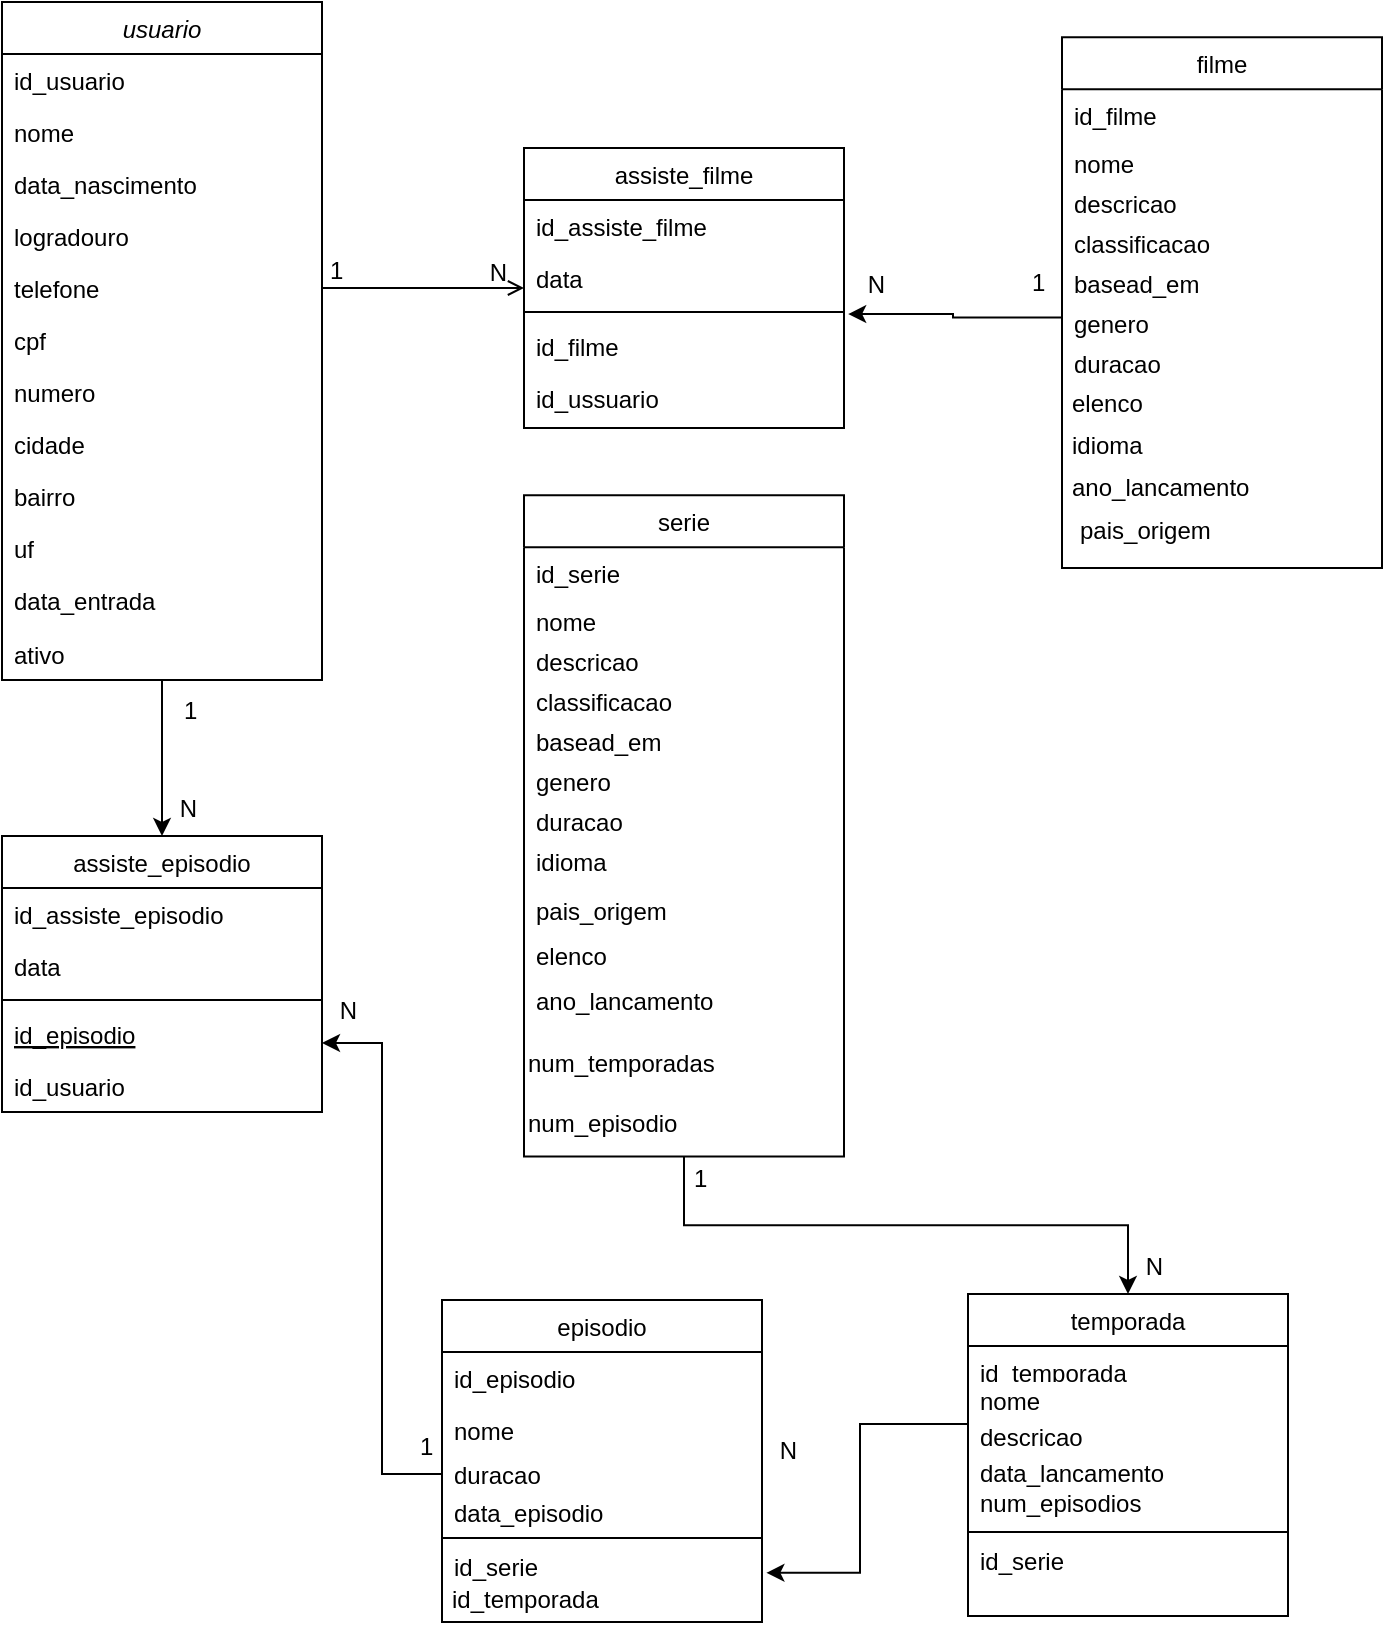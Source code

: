 <mxfile version="13.9.9" type="device"><diagram id="C5RBs43oDa-KdzZeNtuy" name="Page-1"><mxGraphModel dx="1008" dy="483" grid="1" gridSize="10" guides="1" tooltips="1" connect="1" arrows="1" fold="1" page="1" pageScale="1" pageWidth="827" pageHeight="1169" math="0" shadow="0"><root><mxCell id="WIyWlLk6GJQsqaUBKTNV-0"/><mxCell id="WIyWlLk6GJQsqaUBKTNV-1" parent="WIyWlLk6GJQsqaUBKTNV-0"/><mxCell id="2j2BUUbPrXLqcqfpvfgH-19" style="edgeStyle=orthogonalEdgeStyle;rounded=0;orthogonalLoop=1;jettySize=auto;html=1;exitX=0.5;exitY=1;exitDx=0;exitDy=0;entryX=0.5;entryY=0;entryDx=0;entryDy=0;" parent="WIyWlLk6GJQsqaUBKTNV-1" source="zkfFHV4jXpPFQw0GAbJ--0" target="zkfFHV4jXpPFQw0GAbJ--6" edge="1"><mxGeometry relative="1" as="geometry"/></mxCell><mxCell id="zkfFHV4jXpPFQw0GAbJ--0" value="usuario" style="swimlane;fontStyle=2;align=center;verticalAlign=top;childLayout=stackLayout;horizontal=1;startSize=26;horizontalStack=0;resizeParent=1;resizeLast=0;collapsible=1;marginBottom=0;rounded=0;shadow=0;strokeWidth=1;" parent="WIyWlLk6GJQsqaUBKTNV-1" vertex="1"><mxGeometry x="41" y="37" width="160" height="339" as="geometry"><mxRectangle x="230" y="140" width="160" height="26" as="alternateBounds"/></mxGeometry></mxCell><mxCell id="zkfFHV4jXpPFQw0GAbJ--1" value="id_usuario" style="text;align=left;verticalAlign=top;spacingLeft=4;spacingRight=4;overflow=hidden;rotatable=0;points=[[0,0.5],[1,0.5]];portConstraint=eastwest;" parent="zkfFHV4jXpPFQw0GAbJ--0" vertex="1"><mxGeometry y="26" width="160" height="26" as="geometry"/></mxCell><mxCell id="zkfFHV4jXpPFQw0GAbJ--2" value="nome" style="text;align=left;verticalAlign=top;spacingLeft=4;spacingRight=4;overflow=hidden;rotatable=0;points=[[0,0.5],[1,0.5]];portConstraint=eastwest;rounded=0;shadow=0;html=0;" parent="zkfFHV4jXpPFQw0GAbJ--0" vertex="1"><mxGeometry y="52" width="160" height="26" as="geometry"/></mxCell><mxCell id="zkfFHV4jXpPFQw0GAbJ--3" value="data_nascimento&#10;" style="text;align=left;verticalAlign=top;spacingLeft=4;spacingRight=4;overflow=hidden;rotatable=0;points=[[0,0.5],[1,0.5]];portConstraint=eastwest;rounded=0;shadow=0;html=0;" parent="zkfFHV4jXpPFQw0GAbJ--0" vertex="1"><mxGeometry y="78" width="160" height="26" as="geometry"/></mxCell><mxCell id="2j2BUUbPrXLqcqfpvfgH-0" value="logradouro" style="text;align=left;verticalAlign=top;spacingLeft=4;spacingRight=4;overflow=hidden;rotatable=0;points=[[0,0.5],[1,0.5]];portConstraint=eastwest;rounded=0;shadow=0;html=0;" parent="zkfFHV4jXpPFQw0GAbJ--0" vertex="1"><mxGeometry y="104" width="160" height="26" as="geometry"/></mxCell><mxCell id="2j2BUUbPrXLqcqfpvfgH-7" value="telefone" style="text;align=left;verticalAlign=top;spacingLeft=4;spacingRight=4;overflow=hidden;rotatable=0;points=[[0,0.5],[1,0.5]];portConstraint=eastwest;rounded=0;shadow=0;html=0;" parent="zkfFHV4jXpPFQw0GAbJ--0" vertex="1"><mxGeometry y="130" width="160" height="26" as="geometry"/></mxCell><mxCell id="2j2BUUbPrXLqcqfpvfgH-8" value="cpf" style="text;align=left;verticalAlign=top;spacingLeft=4;spacingRight=4;overflow=hidden;rotatable=0;points=[[0,0.5],[1,0.5]];portConstraint=eastwest;rounded=0;shadow=0;html=0;" parent="zkfFHV4jXpPFQw0GAbJ--0" vertex="1"><mxGeometry y="156" width="160" height="26" as="geometry"/></mxCell><mxCell id="2j2BUUbPrXLqcqfpvfgH-2" value="numero" style="text;align=left;verticalAlign=top;spacingLeft=4;spacingRight=4;overflow=hidden;rotatable=0;points=[[0,0.5],[1,0.5]];portConstraint=eastwest;rounded=0;shadow=0;html=0;" parent="zkfFHV4jXpPFQw0GAbJ--0" vertex="1"><mxGeometry y="182" width="160" height="26" as="geometry"/></mxCell><mxCell id="2j2BUUbPrXLqcqfpvfgH-4" value="cidade" style="text;align=left;verticalAlign=top;spacingLeft=4;spacingRight=4;overflow=hidden;rotatable=0;points=[[0,0.5],[1,0.5]];portConstraint=eastwest;rounded=0;shadow=0;html=0;" parent="zkfFHV4jXpPFQw0GAbJ--0" vertex="1"><mxGeometry y="208" width="160" height="26" as="geometry"/></mxCell><mxCell id="2j2BUUbPrXLqcqfpvfgH-3" value="bairro" style="text;align=left;verticalAlign=top;spacingLeft=4;spacingRight=4;overflow=hidden;rotatable=0;points=[[0,0.5],[1,0.5]];portConstraint=eastwest;rounded=0;shadow=0;html=0;" parent="zkfFHV4jXpPFQw0GAbJ--0" vertex="1"><mxGeometry y="234" width="160" height="26" as="geometry"/></mxCell><mxCell id="2j2BUUbPrXLqcqfpvfgH-5" value="uf" style="text;align=left;verticalAlign=top;spacingLeft=4;spacingRight=4;overflow=hidden;rotatable=0;points=[[0,0.5],[1,0.5]];portConstraint=eastwest;rounded=0;shadow=0;html=0;" parent="zkfFHV4jXpPFQw0GAbJ--0" vertex="1"><mxGeometry y="260" width="160" height="26" as="geometry"/></mxCell><mxCell id="2j2BUUbPrXLqcqfpvfgH-1" value="data_entrada" style="text;align=left;verticalAlign=top;spacingLeft=4;spacingRight=4;overflow=hidden;rotatable=0;points=[[0,0.5],[1,0.5]];portConstraint=eastwest;rounded=0;shadow=0;html=0;" parent="zkfFHV4jXpPFQw0GAbJ--0" vertex="1"><mxGeometry y="286" width="160" height="27" as="geometry"/></mxCell><mxCell id="2j2BUUbPrXLqcqfpvfgH-6" value="ativo" style="text;align=left;verticalAlign=top;spacingLeft=4;spacingRight=4;overflow=hidden;rotatable=0;points=[[0,0.5],[1,0.5]];portConstraint=eastwest;rounded=0;shadow=0;html=0;" parent="zkfFHV4jXpPFQw0GAbJ--0" vertex="1"><mxGeometry y="313" width="160" height="26" as="geometry"/></mxCell><mxCell id="zkfFHV4jXpPFQw0GAbJ--6" value="assiste_episodio" style="swimlane;fontStyle=0;align=center;verticalAlign=top;childLayout=stackLayout;horizontal=1;startSize=26;horizontalStack=0;resizeParent=1;resizeLast=0;collapsible=1;marginBottom=0;rounded=0;shadow=0;strokeWidth=1;" parent="WIyWlLk6GJQsqaUBKTNV-1" vertex="1"><mxGeometry x="41" y="454" width="160" height="138" as="geometry"><mxRectangle x="130" y="380" width="160" height="26" as="alternateBounds"/></mxGeometry></mxCell><mxCell id="zkfFHV4jXpPFQw0GAbJ--7" value="id_assiste_episodio" style="text;align=left;verticalAlign=top;spacingLeft=4;spacingRight=4;overflow=hidden;rotatable=0;points=[[0,0.5],[1,0.5]];portConstraint=eastwest;" parent="zkfFHV4jXpPFQw0GAbJ--6" vertex="1"><mxGeometry y="26" width="160" height="26" as="geometry"/></mxCell><mxCell id="zkfFHV4jXpPFQw0GAbJ--8" value="data" style="text;align=left;verticalAlign=top;spacingLeft=4;spacingRight=4;overflow=hidden;rotatable=0;points=[[0,0.5],[1,0.5]];portConstraint=eastwest;rounded=0;shadow=0;html=0;" parent="zkfFHV4jXpPFQw0GAbJ--6" vertex="1"><mxGeometry y="52" width="160" height="26" as="geometry"/></mxCell><mxCell id="zkfFHV4jXpPFQw0GAbJ--9" value="" style="line;html=1;strokeWidth=1;align=left;verticalAlign=middle;spacingTop=-1;spacingLeft=3;spacingRight=3;rotatable=0;labelPosition=right;points=[];portConstraint=eastwest;" parent="zkfFHV4jXpPFQw0GAbJ--6" vertex="1"><mxGeometry y="78" width="160" height="8" as="geometry"/></mxCell><mxCell id="zkfFHV4jXpPFQw0GAbJ--10" value="id_episodio" style="text;align=left;verticalAlign=top;spacingLeft=4;spacingRight=4;overflow=hidden;rotatable=0;points=[[0,0.5],[1,0.5]];portConstraint=eastwest;fontStyle=4" parent="zkfFHV4jXpPFQw0GAbJ--6" vertex="1"><mxGeometry y="86" width="160" height="26" as="geometry"/></mxCell><mxCell id="zkfFHV4jXpPFQw0GAbJ--11" value="id_usuario" style="text;align=left;verticalAlign=top;spacingLeft=4;spacingRight=4;overflow=hidden;rotatable=0;points=[[0,0.5],[1,0.5]];portConstraint=eastwest;" parent="zkfFHV4jXpPFQw0GAbJ--6" vertex="1"><mxGeometry y="112" width="160" height="26" as="geometry"/></mxCell><mxCell id="zkfFHV4jXpPFQw0GAbJ--17" value="assiste_filme" style="swimlane;fontStyle=0;align=center;verticalAlign=top;childLayout=stackLayout;horizontal=1;startSize=26;horizontalStack=0;resizeParent=1;resizeLast=0;collapsible=1;marginBottom=0;rounded=0;shadow=0;strokeWidth=1;" parent="WIyWlLk6GJQsqaUBKTNV-1" vertex="1"><mxGeometry x="302" y="110" width="160" height="140" as="geometry"><mxRectangle x="550" y="140" width="160" height="26" as="alternateBounds"/></mxGeometry></mxCell><mxCell id="zkfFHV4jXpPFQw0GAbJ--18" value="id_assiste_filme" style="text;align=left;verticalAlign=top;spacingLeft=4;spacingRight=4;overflow=hidden;rotatable=0;points=[[0,0.5],[1,0.5]];portConstraint=eastwest;" parent="zkfFHV4jXpPFQw0GAbJ--17" vertex="1"><mxGeometry y="26" width="160" height="26" as="geometry"/></mxCell><mxCell id="zkfFHV4jXpPFQw0GAbJ--19" value="data" style="text;align=left;verticalAlign=top;spacingLeft=4;spacingRight=4;overflow=hidden;rotatable=0;points=[[0,0.5],[1,0.5]];portConstraint=eastwest;rounded=0;shadow=0;html=0;" parent="zkfFHV4jXpPFQw0GAbJ--17" vertex="1"><mxGeometry y="52" width="160" height="26" as="geometry"/></mxCell><mxCell id="zkfFHV4jXpPFQw0GAbJ--23" value="" style="line;html=1;strokeWidth=1;align=left;verticalAlign=middle;spacingTop=-1;spacingLeft=3;spacingRight=3;rotatable=0;labelPosition=right;points=[];portConstraint=eastwest;" parent="zkfFHV4jXpPFQw0GAbJ--17" vertex="1"><mxGeometry y="78" width="160" height="8" as="geometry"/></mxCell><mxCell id="zkfFHV4jXpPFQw0GAbJ--24" value="id_filme" style="text;align=left;verticalAlign=top;spacingLeft=4;spacingRight=4;overflow=hidden;rotatable=0;points=[[0,0.5],[1,0.5]];portConstraint=eastwest;" parent="zkfFHV4jXpPFQw0GAbJ--17" vertex="1"><mxGeometry y="86" width="160" height="26" as="geometry"/></mxCell><mxCell id="zkfFHV4jXpPFQw0GAbJ--25" value="id_ussuario" style="text;align=left;verticalAlign=top;spacingLeft=4;spacingRight=4;overflow=hidden;rotatable=0;points=[[0,0.5],[1,0.5]];portConstraint=eastwest;" parent="zkfFHV4jXpPFQw0GAbJ--17" vertex="1"><mxGeometry y="112" width="160" height="26" as="geometry"/></mxCell><mxCell id="zkfFHV4jXpPFQw0GAbJ--26" value="" style="endArrow=open;shadow=0;strokeWidth=1;rounded=0;endFill=1;edgeStyle=elbowEdgeStyle;elbow=vertical;" parent="WIyWlLk6GJQsqaUBKTNV-1" source="zkfFHV4jXpPFQw0GAbJ--0" target="zkfFHV4jXpPFQw0GAbJ--17" edge="1"><mxGeometry x="0.5" y="41" relative="1" as="geometry"><mxPoint x="380" y="192" as="sourcePoint"/><mxPoint x="540" y="192" as="targetPoint"/><mxPoint x="-40" y="32" as="offset"/></mxGeometry></mxCell><mxCell id="zkfFHV4jXpPFQw0GAbJ--27" value="1" style="resizable=0;align=left;verticalAlign=bottom;labelBackgroundColor=none;fontSize=12;" parent="zkfFHV4jXpPFQw0GAbJ--26" connectable="0" vertex="1"><mxGeometry x="-1" relative="1" as="geometry"><mxPoint x="2" as="offset"/></mxGeometry></mxCell><mxCell id="zkfFHV4jXpPFQw0GAbJ--28" value="N" style="resizable=0;align=right;verticalAlign=bottom;labelBackgroundColor=none;fontSize=12;" parent="zkfFHV4jXpPFQw0GAbJ--26" connectable="0" vertex="1"><mxGeometry x="1" relative="1" as="geometry"><mxPoint x="-7" y="1" as="offset"/></mxGeometry></mxCell><mxCell id="2j2BUUbPrXLqcqfpvfgH-16" value="" style="group" parent="WIyWlLk6GJQsqaUBKTNV-1" vertex="1" connectable="0"><mxGeometry x="260" y="686" width="161" height="168" as="geometry"/></mxCell><mxCell id="zkfFHV4jXpPFQw0GAbJ--13" value="episodio" style="swimlane;fontStyle=0;align=center;verticalAlign=top;childLayout=stackLayout;horizontal=1;startSize=26;horizontalStack=0;resizeParent=1;resizeLast=0;collapsible=1;marginBottom=0;rounded=0;shadow=0;strokeWidth=1;" parent="2j2BUUbPrXLqcqfpvfgH-16" vertex="1"><mxGeometry x="1" width="160" height="161" as="geometry"><mxRectangle x="340" y="380" width="170" height="26" as="alternateBounds"/></mxGeometry></mxCell><mxCell id="zkfFHV4jXpPFQw0GAbJ--14" value="id_episodio" style="text;align=left;verticalAlign=top;spacingLeft=4;spacingRight=4;overflow=hidden;rotatable=0;points=[[0,0.5],[1,0.5]];portConstraint=eastwest;" parent="zkfFHV4jXpPFQw0GAbJ--13" vertex="1"><mxGeometry y="26" width="160" height="26" as="geometry"/></mxCell><mxCell id="2j2BUUbPrXLqcqfpvfgH-10" value="nome" style="text;align=left;verticalAlign=top;spacingLeft=4;spacingRight=4;overflow=hidden;rotatable=0;points=[[0,0.5],[1,0.5]];portConstraint=eastwest;" parent="zkfFHV4jXpPFQw0GAbJ--13" vertex="1"><mxGeometry y="52" width="160" height="26" as="geometry"/></mxCell><mxCell id="2j2BUUbPrXLqcqfpvfgH-11" value="duracao" style="text;align=left;verticalAlign=top;spacingLeft=4;spacingRight=4;overflow=hidden;rotatable=0;points=[[0,0.5],[1,0.5]];portConstraint=eastwest;" parent="2j2BUUbPrXLqcqfpvfgH-16" vertex="1"><mxGeometry x="1" y="74" width="160" height="26" as="geometry"/></mxCell><mxCell id="2j2BUUbPrXLqcqfpvfgH-12" value="data_episodio" style="text;align=left;verticalAlign=top;spacingLeft=4;spacingRight=4;overflow=hidden;rotatable=0;points=[[0,0.5],[1,0.5]];portConstraint=eastwest;" parent="2j2BUUbPrXLqcqfpvfgH-16" vertex="1"><mxGeometry x="1" y="93" width="160" height="26" as="geometry"/></mxCell><mxCell id="2j2BUUbPrXLqcqfpvfgH-13" value="" style="line;html=1;strokeWidth=1;align=left;verticalAlign=middle;spacingTop=-1;spacingLeft=3;spacingRight=3;rotatable=0;labelPosition=right;points=[];portConstraint=eastwest;" parent="2j2BUUbPrXLqcqfpvfgH-16" vertex="1"><mxGeometry x="1" y="115" width="160" height="8" as="geometry"/></mxCell><mxCell id="2j2BUUbPrXLqcqfpvfgH-14" value="id_serie" style="text;align=left;verticalAlign=top;spacingLeft=4;spacingRight=4;overflow=hidden;rotatable=0;points=[[0,0.5],[1,0.5]];portConstraint=eastwest;" parent="2j2BUUbPrXLqcqfpvfgH-16" vertex="1"><mxGeometry x="1" y="120" width="160" height="26" as="geometry"/></mxCell><mxCell id="2j2BUUbPrXLqcqfpvfgH-15" value="id_temporada" style="text;align=left;verticalAlign=top;spacingLeft=4;spacingRight=4;overflow=hidden;rotatable=0;points=[[0,0.5],[1,0.5]];portConstraint=eastwest;" parent="2j2BUUbPrXLqcqfpvfgH-16" vertex="1"><mxGeometry y="136" width="160" height="26" as="geometry"/></mxCell><mxCell id="2j2BUUbPrXLqcqfpvfgH-18" style="edgeStyle=orthogonalEdgeStyle;rounded=0;orthogonalLoop=1;jettySize=auto;html=1;entryX=1;entryY=0.75;entryDx=0;entryDy=0;" parent="WIyWlLk6GJQsqaUBKTNV-1" source="2j2BUUbPrXLqcqfpvfgH-11" target="zkfFHV4jXpPFQw0GAbJ--6" edge="1"><mxGeometry relative="1" as="geometry"/></mxCell><mxCell id="2j2BUUbPrXLqcqfpvfgH-20" value="" style="group" parent="WIyWlLk6GJQsqaUBKTNV-1" vertex="1" connectable="0"><mxGeometry x="523" y="683" width="161" height="168" as="geometry"/></mxCell><mxCell id="2j2BUUbPrXLqcqfpvfgH-21" value="temporada" style="swimlane;fontStyle=0;align=center;verticalAlign=top;childLayout=stackLayout;horizontal=1;startSize=26;horizontalStack=0;resizeParent=1;resizeLast=0;collapsible=1;marginBottom=0;rounded=0;shadow=0;strokeWidth=1;" parent="2j2BUUbPrXLqcqfpvfgH-20" vertex="1"><mxGeometry x="1" width="160" height="161" as="geometry"><mxRectangle x="340" y="380" width="170" height="26" as="alternateBounds"/></mxGeometry></mxCell><mxCell id="2j2BUUbPrXLqcqfpvfgH-22" value="id_temporada" style="text;align=left;verticalAlign=top;spacingLeft=4;spacingRight=4;overflow=hidden;rotatable=0;points=[[0,0.5],[1,0.5]];portConstraint=eastwest;" parent="2j2BUUbPrXLqcqfpvfgH-21" vertex="1"><mxGeometry y="26" width="160" height="14" as="geometry"/></mxCell><mxCell id="2j2BUUbPrXLqcqfpvfgH-23" value="nome" style="text;align=left;verticalAlign=top;spacingLeft=4;spacingRight=4;overflow=hidden;rotatable=0;points=[[0,0.5],[1,0.5]];portConstraint=eastwest;" parent="2j2BUUbPrXLqcqfpvfgH-21" vertex="1"><mxGeometry y="40" width="160" height="20" as="geometry"/></mxCell><mxCell id="2j2BUUbPrXLqcqfpvfgH-24" value="descricao" style="text;align=left;verticalAlign=top;spacingLeft=4;spacingRight=4;overflow=hidden;rotatable=0;points=[[0,0.5],[1,0.5]];portConstraint=eastwest;" parent="2j2BUUbPrXLqcqfpvfgH-20" vertex="1"><mxGeometry x="1" y="58" width="160" height="26" as="geometry"/></mxCell><mxCell id="2j2BUUbPrXLqcqfpvfgH-25" value="data_lancamento" style="text;align=left;verticalAlign=top;spacingLeft=4;spacingRight=4;overflow=hidden;rotatable=0;points=[[0,0.5],[1,0.5]];portConstraint=eastwest;" parent="2j2BUUbPrXLqcqfpvfgH-20" vertex="1"><mxGeometry x="1" y="76" width="160" height="26" as="geometry"/></mxCell><mxCell id="2j2BUUbPrXLqcqfpvfgH-26" value="" style="line;html=1;strokeWidth=1;align=left;verticalAlign=middle;spacingTop=-1;spacingLeft=3;spacingRight=3;rotatable=0;labelPosition=right;points=[];portConstraint=eastwest;" parent="2j2BUUbPrXLqcqfpvfgH-20" vertex="1"><mxGeometry x="1" y="115" width="160" height="8" as="geometry"/></mxCell><mxCell id="2j2BUUbPrXLqcqfpvfgH-27" value="id_serie" style="text;align=left;verticalAlign=top;spacingLeft=4;spacingRight=4;overflow=hidden;rotatable=0;points=[[0,0.5],[1,0.5]];portConstraint=eastwest;" parent="2j2BUUbPrXLqcqfpvfgH-20" vertex="1"><mxGeometry x="1" y="120" width="160" height="26" as="geometry"/></mxCell><mxCell id="dLrOMa3m3hYKAvJUnVCi-0" value="num_episodios" style="text;align=left;verticalAlign=top;spacingLeft=4;spacingRight=4;overflow=hidden;rotatable=0;points=[[0,0.5],[1,0.5]];portConstraint=eastwest;" vertex="1" parent="2j2BUUbPrXLqcqfpvfgH-20"><mxGeometry x="1" y="91" width="160" height="26" as="geometry"/></mxCell><mxCell id="2j2BUUbPrXLqcqfpvfgH-29" style="edgeStyle=orthogonalEdgeStyle;rounded=0;orthogonalLoop=1;jettySize=auto;html=1;exitX=0;exitY=0.5;exitDx=0;exitDy=0;entryX=1.02;entryY=0.015;entryDx=0;entryDy=0;entryPerimeter=0;" parent="WIyWlLk6GJQsqaUBKTNV-1" source="2j2BUUbPrXLqcqfpvfgH-23" target="2j2BUUbPrXLqcqfpvfgH-15" edge="1"><mxGeometry relative="1" as="geometry"><Array as="points"><mxPoint x="470" y="748"/><mxPoint x="470" y="822"/></Array></mxGeometry></mxCell><mxCell id="2j2BUUbPrXLqcqfpvfgH-30" value="" style="group" parent="WIyWlLk6GJQsqaUBKTNV-1" vertex="1" connectable="0"><mxGeometry x="570" y="70" width="161" height="330" as="geometry"/></mxCell><mxCell id="2j2BUUbPrXLqcqfpvfgH-31" value="filme" style="swimlane;fontStyle=0;align=center;verticalAlign=top;childLayout=stackLayout;horizontal=1;startSize=26;horizontalStack=0;resizeParent=1;resizeLast=0;collapsible=1;marginBottom=0;rounded=0;shadow=0;strokeWidth=1;" parent="2j2BUUbPrXLqcqfpvfgH-30" vertex="1"><mxGeometry x="1" y="-15.32" width="160" height="265.32" as="geometry"><mxRectangle x="340" y="380" width="170" height="26" as="alternateBounds"/></mxGeometry></mxCell><mxCell id="2j2BUUbPrXLqcqfpvfgH-32" value="id_filme" style="text;align=left;verticalAlign=top;spacingLeft=4;spacingRight=4;overflow=hidden;rotatable=0;points=[[0,0.5],[1,0.5]];portConstraint=eastwest;" parent="2j2BUUbPrXLqcqfpvfgH-31" vertex="1"><mxGeometry y="26" width="160" height="24" as="geometry"/></mxCell><mxCell id="2j2BUUbPrXLqcqfpvfgH-41" value="nome" style="text;align=left;verticalAlign=top;spacingLeft=4;spacingRight=4;overflow=hidden;rotatable=0;points=[[0,0.5],[1,0.5]];portConstraint=eastwest;" parent="2j2BUUbPrXLqcqfpvfgH-31" vertex="1"><mxGeometry y="50" width="160" height="20" as="geometry"/></mxCell><mxCell id="2j2BUUbPrXLqcqfpvfgH-33" value="descricao" style="text;align=left;verticalAlign=top;spacingLeft=4;spacingRight=4;overflow=hidden;rotatable=0;points=[[0,0.5],[1,0.5]];portConstraint=eastwest;" parent="2j2BUUbPrXLqcqfpvfgH-31" vertex="1"><mxGeometry y="70" width="160" height="20" as="geometry"/></mxCell><mxCell id="2j2BUUbPrXLqcqfpvfgH-42" value="classificacao" style="text;align=left;verticalAlign=top;spacingLeft=4;spacingRight=4;overflow=hidden;rotatable=0;points=[[0,0.5],[1,0.5]];portConstraint=eastwest;" parent="2j2BUUbPrXLqcqfpvfgH-31" vertex="1"><mxGeometry y="90" width="160" height="20" as="geometry"/></mxCell><mxCell id="2j2BUUbPrXLqcqfpvfgH-35" value="basead_em" style="text;align=left;verticalAlign=top;spacingLeft=4;spacingRight=4;overflow=hidden;rotatable=0;points=[[0,0.5],[1,0.5]];portConstraint=eastwest;" parent="2j2BUUbPrXLqcqfpvfgH-31" vertex="1"><mxGeometry y="110" width="160" height="20" as="geometry"/></mxCell><mxCell id="2j2BUUbPrXLqcqfpvfgH-37" value="genero" style="text;align=left;verticalAlign=top;spacingLeft=4;spacingRight=4;overflow=hidden;rotatable=0;points=[[0,0.5],[1,0.5]];portConstraint=eastwest;" parent="2j2BUUbPrXLqcqfpvfgH-31" vertex="1"><mxGeometry y="130" width="160" height="20" as="geometry"/></mxCell><mxCell id="2j2BUUbPrXLqcqfpvfgH-34" value="duracao" style="text;align=left;verticalAlign=top;spacingLeft=4;spacingRight=4;overflow=hidden;rotatable=0;points=[[0,0.5],[1,0.5]];portConstraint=eastwest;" parent="2j2BUUbPrXLqcqfpvfgH-31" vertex="1"><mxGeometry y="150" width="160" height="20" as="geometry"/></mxCell><mxCell id="2j2BUUbPrXLqcqfpvfgH-38" value="elenco" style="text;align=left;verticalAlign=top;spacingLeft=4;spacingRight=4;overflow=hidden;rotatable=0;points=[[0,0.5],[1,0.5]];portConstraint=eastwest;" parent="2j2BUUbPrXLqcqfpvfgH-30" vertex="1"><mxGeometry y="154.14" width="160" height="22.86" as="geometry"/></mxCell><mxCell id="2j2BUUbPrXLqcqfpvfgH-44" value="idioma" style="text;align=left;verticalAlign=top;spacingLeft=4;spacingRight=4;overflow=hidden;rotatable=0;points=[[0,0.5],[1,0.5]];portConstraint=eastwest;" parent="2j2BUUbPrXLqcqfpvfgH-30" vertex="1"><mxGeometry y="175" width="160" height="24.33" as="geometry"/></mxCell><mxCell id="2j2BUUbPrXLqcqfpvfgH-43" value="ano_lancamento" style="text;align=left;verticalAlign=top;spacingLeft=4;spacingRight=4;overflow=hidden;rotatable=0;points=[[0,0.5],[1,0.5]];portConstraint=eastwest;" parent="WIyWlLk6GJQsqaUBKTNV-1" vertex="1"><mxGeometry x="570" y="266.01" width="160" height="30.99" as="geometry"/></mxCell><mxCell id="2j2BUUbPrXLqcqfpvfgH-45" value="pais_origem" style="text;align=left;verticalAlign=top;spacingLeft=4;spacingRight=4;overflow=hidden;rotatable=0;points=[[0,0.5],[1,0.5]];portConstraint=eastwest;" parent="WIyWlLk6GJQsqaUBKTNV-1" vertex="1"><mxGeometry x="574" y="287.67" width="160" height="22.33" as="geometry"/></mxCell><mxCell id="2j2BUUbPrXLqcqfpvfgH-46" style="edgeStyle=orthogonalEdgeStyle;rounded=0;orthogonalLoop=1;jettySize=auto;html=1;entryX=1.013;entryY=-0.115;entryDx=0;entryDy=0;entryPerimeter=0;" parent="WIyWlLk6GJQsqaUBKTNV-1" source="2j2BUUbPrXLqcqfpvfgH-37" target="zkfFHV4jXpPFQw0GAbJ--24" edge="1"><mxGeometry relative="1" as="geometry"/></mxCell><mxCell id="2j2BUUbPrXLqcqfpvfgH-67" style="edgeStyle=orthogonalEdgeStyle;rounded=0;orthogonalLoop=1;jettySize=auto;html=1;exitX=0.5;exitY=1;exitDx=0;exitDy=0;entryX=0.5;entryY=0;entryDx=0;entryDy=0;" parent="WIyWlLk6GJQsqaUBKTNV-1" source="2j2BUUbPrXLqcqfpvfgH-55" target="2j2BUUbPrXLqcqfpvfgH-21" edge="1"><mxGeometry relative="1" as="geometry"/></mxCell><mxCell id="2j2BUUbPrXLqcqfpvfgH-55" value="serie" style="swimlane;fontStyle=0;align=center;verticalAlign=top;childLayout=stackLayout;horizontal=1;startSize=26;horizontalStack=0;resizeParent=1;resizeLast=0;collapsible=1;marginBottom=0;rounded=0;shadow=0;strokeWidth=1;" parent="WIyWlLk6GJQsqaUBKTNV-1" vertex="1"><mxGeometry x="302" y="283.68" width="160" height="330.51" as="geometry"><mxRectangle x="340" y="380" width="170" height="26" as="alternateBounds"/></mxGeometry></mxCell><mxCell id="2j2BUUbPrXLqcqfpvfgH-56" value="id_serie" style="text;align=left;verticalAlign=top;spacingLeft=4;spacingRight=4;overflow=hidden;rotatable=0;points=[[0,0.5],[1,0.5]];portConstraint=eastwest;" parent="2j2BUUbPrXLqcqfpvfgH-55" vertex="1"><mxGeometry y="26" width="160" height="24" as="geometry"/></mxCell><mxCell id="2j2BUUbPrXLqcqfpvfgH-57" value="nome" style="text;align=left;verticalAlign=top;spacingLeft=4;spacingRight=4;overflow=hidden;rotatable=0;points=[[0,0.5],[1,0.5]];portConstraint=eastwest;" parent="2j2BUUbPrXLqcqfpvfgH-55" vertex="1"><mxGeometry y="50" width="160" height="20" as="geometry"/></mxCell><mxCell id="2j2BUUbPrXLqcqfpvfgH-58" value="descricao" style="text;align=left;verticalAlign=top;spacingLeft=4;spacingRight=4;overflow=hidden;rotatable=0;points=[[0,0.5],[1,0.5]];portConstraint=eastwest;" parent="2j2BUUbPrXLqcqfpvfgH-55" vertex="1"><mxGeometry y="70" width="160" height="20" as="geometry"/></mxCell><mxCell id="2j2BUUbPrXLqcqfpvfgH-59" value="classificacao" style="text;align=left;verticalAlign=top;spacingLeft=4;spacingRight=4;overflow=hidden;rotatable=0;points=[[0,0.5],[1,0.5]];portConstraint=eastwest;" parent="2j2BUUbPrXLqcqfpvfgH-55" vertex="1"><mxGeometry y="90" width="160" height="20" as="geometry"/></mxCell><mxCell id="2j2BUUbPrXLqcqfpvfgH-60" value="basead_em" style="text;align=left;verticalAlign=top;spacingLeft=4;spacingRight=4;overflow=hidden;rotatable=0;points=[[0,0.5],[1,0.5]];portConstraint=eastwest;" parent="2j2BUUbPrXLqcqfpvfgH-55" vertex="1"><mxGeometry y="110" width="160" height="20" as="geometry"/></mxCell><mxCell id="2j2BUUbPrXLqcqfpvfgH-61" value="genero" style="text;align=left;verticalAlign=top;spacingLeft=4;spacingRight=4;overflow=hidden;rotatable=0;points=[[0,0.5],[1,0.5]];portConstraint=eastwest;" parent="2j2BUUbPrXLqcqfpvfgH-55" vertex="1"><mxGeometry y="130" width="160" height="20" as="geometry"/></mxCell><mxCell id="2j2BUUbPrXLqcqfpvfgH-62" value="duracao" style="text;align=left;verticalAlign=top;spacingLeft=4;spacingRight=4;overflow=hidden;rotatable=0;points=[[0,0.5],[1,0.5]];portConstraint=eastwest;" parent="2j2BUUbPrXLqcqfpvfgH-55" vertex="1"><mxGeometry y="150" width="160" height="20" as="geometry"/></mxCell><mxCell id="2j2BUUbPrXLqcqfpvfgH-64" value="idioma" style="text;align=left;verticalAlign=top;spacingLeft=4;spacingRight=4;overflow=hidden;rotatable=0;points=[[0,0.5],[1,0.5]];portConstraint=eastwest;" parent="2j2BUUbPrXLqcqfpvfgH-55" vertex="1"><mxGeometry y="170" width="160" height="24.33" as="geometry"/></mxCell><mxCell id="2j2BUUbPrXLqcqfpvfgH-66" value="pais_origem" style="text;align=left;verticalAlign=top;spacingLeft=4;spacingRight=4;overflow=hidden;rotatable=0;points=[[0,0.5],[1,0.5]];portConstraint=eastwest;" parent="2j2BUUbPrXLqcqfpvfgH-55" vertex="1"><mxGeometry y="194.33" width="160" height="22.33" as="geometry"/></mxCell><mxCell id="2j2BUUbPrXLqcqfpvfgH-63" value="elenco" style="text;align=left;verticalAlign=top;spacingLeft=4;spacingRight=4;overflow=hidden;rotatable=0;points=[[0,0.5],[1,0.5]];portConstraint=eastwest;" parent="2j2BUUbPrXLqcqfpvfgH-55" vertex="1"><mxGeometry y="216.66" width="160" height="22.86" as="geometry"/></mxCell><mxCell id="2j2BUUbPrXLqcqfpvfgH-65" value="ano_lancamento" style="text;align=left;verticalAlign=top;spacingLeft=4;spacingRight=4;overflow=hidden;rotatable=0;points=[[0,0.5],[1,0.5]];portConstraint=eastwest;" parent="2j2BUUbPrXLqcqfpvfgH-55" vertex="1"><mxGeometry y="239.52" width="160" height="30.99" as="geometry"/></mxCell><mxCell id="2j2BUUbPrXLqcqfpvfgH-68" value="num_temporadas" style="text;whiteSpace=wrap;html=1;" parent="2j2BUUbPrXLqcqfpvfgH-55" vertex="1"><mxGeometry y="270.51" width="160" height="30" as="geometry"/></mxCell><mxCell id="2j2BUUbPrXLqcqfpvfgH-69" value="num_episodio" style="text;whiteSpace=wrap;html=1;" parent="2j2BUUbPrXLqcqfpvfgH-55" vertex="1"><mxGeometry y="300.51" width="160" height="30" as="geometry"/></mxCell><mxCell id="2j2BUUbPrXLqcqfpvfgH-70" value="1" style="resizable=0;align=left;verticalAlign=bottom;labelBackgroundColor=none;fontSize=12;" parent="WIyWlLk6GJQsqaUBKTNV-1" connectable="0" vertex="1"><mxGeometry x="554" y="186" as="geometry"/></mxCell><mxCell id="2j2BUUbPrXLqcqfpvfgH-71" value="N" style="resizable=0;align=right;verticalAlign=bottom;labelBackgroundColor=none;fontSize=12;" parent="WIyWlLk6GJQsqaUBKTNV-1" connectable="0" vertex="1"><mxGeometry x="407" y="181" as="geometry"><mxPoint x="77" y="6" as="offset"/></mxGeometry></mxCell><mxCell id="2j2BUUbPrXLqcqfpvfgH-72" value="N" style="resizable=0;align=right;verticalAlign=bottom;labelBackgroundColor=none;fontSize=12;" parent="WIyWlLk6GJQsqaUBKTNV-1" connectable="0" vertex="1"><mxGeometry x="140" y="448.94" as="geometry"/></mxCell><mxCell id="2j2BUUbPrXLqcqfpvfgH-73" value="N" style="resizable=0;align=right;verticalAlign=bottom;labelBackgroundColor=none;fontSize=12;" parent="WIyWlLk6GJQsqaUBKTNV-1" connectable="0" vertex="1"><mxGeometry x="220" y="550" as="geometry"/></mxCell><mxCell id="2j2BUUbPrXLqcqfpvfgH-74" value="N" style="resizable=0;align=right;verticalAlign=bottom;labelBackgroundColor=none;fontSize=12;" parent="WIyWlLk6GJQsqaUBKTNV-1" connectable="0" vertex="1"><mxGeometry x="440" y="770" as="geometry"/></mxCell><mxCell id="2j2BUUbPrXLqcqfpvfgH-75" value="N" style="resizable=0;align=right;verticalAlign=bottom;labelBackgroundColor=none;fontSize=12;" parent="WIyWlLk6GJQsqaUBKTNV-1" connectable="0" vertex="1"><mxGeometry x="230" y="560" as="geometry"><mxPoint x="393" y="118" as="offset"/></mxGeometry></mxCell><mxCell id="2j2BUUbPrXLqcqfpvfgH-76" value="1" style="resizable=0;align=left;verticalAlign=bottom;labelBackgroundColor=none;fontSize=12;" parent="WIyWlLk6GJQsqaUBKTNV-1" connectable="0" vertex="1"><mxGeometry x="130" y="400" as="geometry"/></mxCell><mxCell id="2j2BUUbPrXLqcqfpvfgH-77" value="1" style="resizable=0;align=left;verticalAlign=bottom;labelBackgroundColor=none;fontSize=12;" parent="WIyWlLk6GJQsqaUBKTNV-1" connectable="0" vertex="1"><mxGeometry x="213" y="190" as="geometry"><mxPoint x="172" y="444" as="offset"/></mxGeometry></mxCell><mxCell id="2j2BUUbPrXLqcqfpvfgH-78" value="1" style="resizable=0;align=left;verticalAlign=bottom;labelBackgroundColor=none;fontSize=12;" parent="WIyWlLk6GJQsqaUBKTNV-1" connectable="0" vertex="1"><mxGeometry x="554" y="186" as="geometry"><mxPoint x="-306" y="582" as="offset"/></mxGeometry></mxCell></root></mxGraphModel></diagram></mxfile>